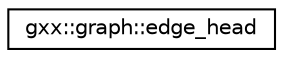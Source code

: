 digraph "Graphical Class Hierarchy"
{
  edge [fontname="Helvetica",fontsize="10",labelfontname="Helvetica",labelfontsize="10"];
  node [fontname="Helvetica",fontsize="10",shape=record];
  rankdir="LR";
  Node1 [label="gxx::graph::edge_head",height=0.2,width=0.4,color="black", fillcolor="white", style="filled",URL="$classgxx_1_1graph_1_1edge__head.html"];
}

